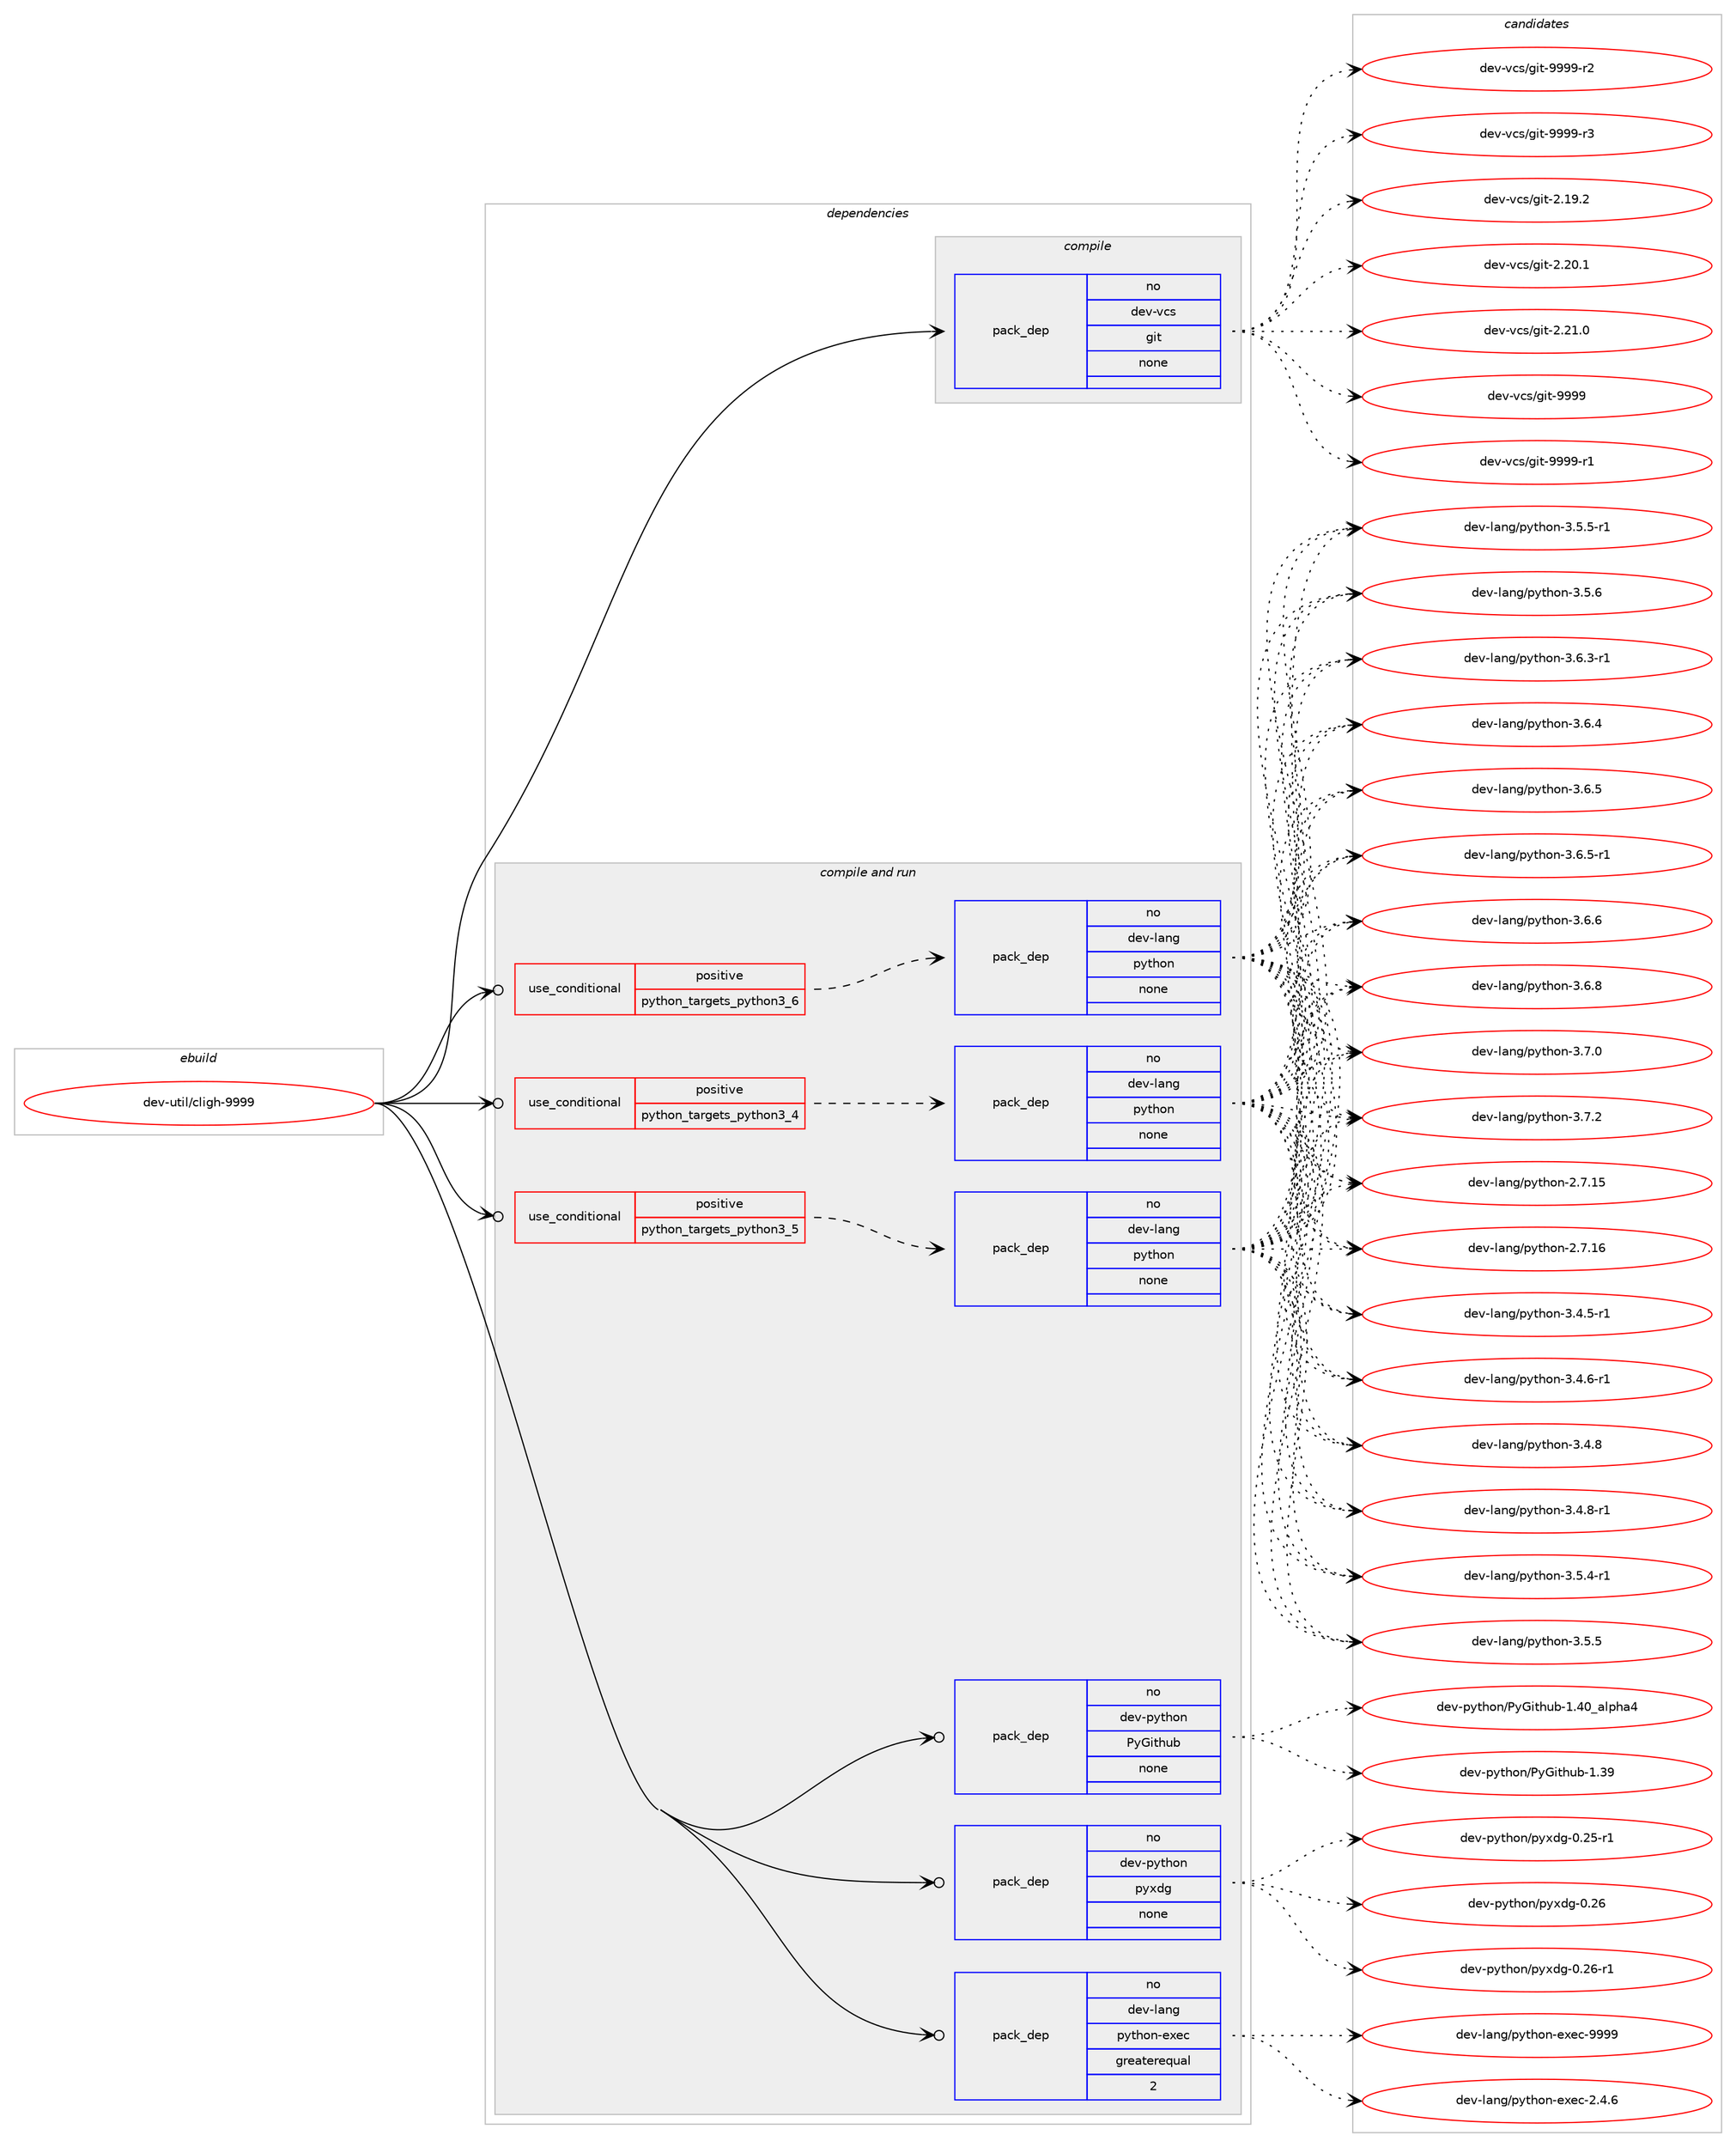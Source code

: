 digraph prolog {

# *************
# Graph options
# *************

newrank=true;
concentrate=true;
compound=true;
graph [rankdir=LR,fontname=Helvetica,fontsize=10,ranksep=1.5];#, ranksep=2.5, nodesep=0.2];
edge  [arrowhead=vee];
node  [fontname=Helvetica,fontsize=10];

# **********
# The ebuild
# **********

subgraph cluster_leftcol {
color=gray;
rank=same;
label=<<i>ebuild</i>>;
id [label="dev-util/cligh-9999", color=red, width=4, href="../dev-util/cligh-9999.svg"];
}

# ****************
# The dependencies
# ****************

subgraph cluster_midcol {
color=gray;
label=<<i>dependencies</i>>;
subgraph cluster_compile {
fillcolor="#eeeeee";
style=filled;
label=<<i>compile</i>>;
subgraph pack1095270 {
dependency1542359 [label=<<TABLE BORDER="0" CELLBORDER="1" CELLSPACING="0" CELLPADDING="4" WIDTH="220"><TR><TD ROWSPAN="6" CELLPADDING="30">pack_dep</TD></TR><TR><TD WIDTH="110">no</TD></TR><TR><TD>dev-vcs</TD></TR><TR><TD>git</TD></TR><TR><TD>none</TD></TR><TR><TD></TD></TR></TABLE>>, shape=none, color=blue];
}
id:e -> dependency1542359:w [weight=20,style="solid",arrowhead="vee"];
}
subgraph cluster_compileandrun {
fillcolor="#eeeeee";
style=filled;
label=<<i>compile and run</i>>;
subgraph cond423482 {
dependency1542360 [label=<<TABLE BORDER="0" CELLBORDER="1" CELLSPACING="0" CELLPADDING="4"><TR><TD ROWSPAN="3" CELLPADDING="10">use_conditional</TD></TR><TR><TD>positive</TD></TR><TR><TD>python_targets_python3_4</TD></TR></TABLE>>, shape=none, color=red];
subgraph pack1095271 {
dependency1542361 [label=<<TABLE BORDER="0" CELLBORDER="1" CELLSPACING="0" CELLPADDING="4" WIDTH="220"><TR><TD ROWSPAN="6" CELLPADDING="30">pack_dep</TD></TR><TR><TD WIDTH="110">no</TD></TR><TR><TD>dev-lang</TD></TR><TR><TD>python</TD></TR><TR><TD>none</TD></TR><TR><TD></TD></TR></TABLE>>, shape=none, color=blue];
}
dependency1542360:e -> dependency1542361:w [weight=20,style="dashed",arrowhead="vee"];
}
id:e -> dependency1542360:w [weight=20,style="solid",arrowhead="odotvee"];
subgraph cond423483 {
dependency1542362 [label=<<TABLE BORDER="0" CELLBORDER="1" CELLSPACING="0" CELLPADDING="4"><TR><TD ROWSPAN="3" CELLPADDING="10">use_conditional</TD></TR><TR><TD>positive</TD></TR><TR><TD>python_targets_python3_5</TD></TR></TABLE>>, shape=none, color=red];
subgraph pack1095272 {
dependency1542363 [label=<<TABLE BORDER="0" CELLBORDER="1" CELLSPACING="0" CELLPADDING="4" WIDTH="220"><TR><TD ROWSPAN="6" CELLPADDING="30">pack_dep</TD></TR><TR><TD WIDTH="110">no</TD></TR><TR><TD>dev-lang</TD></TR><TR><TD>python</TD></TR><TR><TD>none</TD></TR><TR><TD></TD></TR></TABLE>>, shape=none, color=blue];
}
dependency1542362:e -> dependency1542363:w [weight=20,style="dashed",arrowhead="vee"];
}
id:e -> dependency1542362:w [weight=20,style="solid",arrowhead="odotvee"];
subgraph cond423484 {
dependency1542364 [label=<<TABLE BORDER="0" CELLBORDER="1" CELLSPACING="0" CELLPADDING="4"><TR><TD ROWSPAN="3" CELLPADDING="10">use_conditional</TD></TR><TR><TD>positive</TD></TR><TR><TD>python_targets_python3_6</TD></TR></TABLE>>, shape=none, color=red];
subgraph pack1095273 {
dependency1542365 [label=<<TABLE BORDER="0" CELLBORDER="1" CELLSPACING="0" CELLPADDING="4" WIDTH="220"><TR><TD ROWSPAN="6" CELLPADDING="30">pack_dep</TD></TR><TR><TD WIDTH="110">no</TD></TR><TR><TD>dev-lang</TD></TR><TR><TD>python</TD></TR><TR><TD>none</TD></TR><TR><TD></TD></TR></TABLE>>, shape=none, color=blue];
}
dependency1542364:e -> dependency1542365:w [weight=20,style="dashed",arrowhead="vee"];
}
id:e -> dependency1542364:w [weight=20,style="solid",arrowhead="odotvee"];
subgraph pack1095274 {
dependency1542366 [label=<<TABLE BORDER="0" CELLBORDER="1" CELLSPACING="0" CELLPADDING="4" WIDTH="220"><TR><TD ROWSPAN="6" CELLPADDING="30">pack_dep</TD></TR><TR><TD WIDTH="110">no</TD></TR><TR><TD>dev-lang</TD></TR><TR><TD>python-exec</TD></TR><TR><TD>greaterequal</TD></TR><TR><TD>2</TD></TR></TABLE>>, shape=none, color=blue];
}
id:e -> dependency1542366:w [weight=20,style="solid",arrowhead="odotvee"];
subgraph pack1095275 {
dependency1542367 [label=<<TABLE BORDER="0" CELLBORDER="1" CELLSPACING="0" CELLPADDING="4" WIDTH="220"><TR><TD ROWSPAN="6" CELLPADDING="30">pack_dep</TD></TR><TR><TD WIDTH="110">no</TD></TR><TR><TD>dev-python</TD></TR><TR><TD>PyGithub</TD></TR><TR><TD>none</TD></TR><TR><TD></TD></TR></TABLE>>, shape=none, color=blue];
}
id:e -> dependency1542367:w [weight=20,style="solid",arrowhead="odotvee"];
subgraph pack1095276 {
dependency1542368 [label=<<TABLE BORDER="0" CELLBORDER="1" CELLSPACING="0" CELLPADDING="4" WIDTH="220"><TR><TD ROWSPAN="6" CELLPADDING="30">pack_dep</TD></TR><TR><TD WIDTH="110">no</TD></TR><TR><TD>dev-python</TD></TR><TR><TD>pyxdg</TD></TR><TR><TD>none</TD></TR><TR><TD></TD></TR></TABLE>>, shape=none, color=blue];
}
id:e -> dependency1542368:w [weight=20,style="solid",arrowhead="odotvee"];
}
subgraph cluster_run {
fillcolor="#eeeeee";
style=filled;
label=<<i>run</i>>;
}
}

# **************
# The candidates
# **************

subgraph cluster_choices {
rank=same;
color=gray;
label=<<i>candidates</i>>;

subgraph choice1095270 {
color=black;
nodesep=1;
choice10010111845118991154710310511645504649574650 [label="dev-vcs/git-2.19.2", color=red, width=4,href="../dev-vcs/git-2.19.2.svg"];
choice10010111845118991154710310511645504650484649 [label="dev-vcs/git-2.20.1", color=red, width=4,href="../dev-vcs/git-2.20.1.svg"];
choice10010111845118991154710310511645504650494648 [label="dev-vcs/git-2.21.0", color=red, width=4,href="../dev-vcs/git-2.21.0.svg"];
choice1001011184511899115471031051164557575757 [label="dev-vcs/git-9999", color=red, width=4,href="../dev-vcs/git-9999.svg"];
choice10010111845118991154710310511645575757574511449 [label="dev-vcs/git-9999-r1", color=red, width=4,href="../dev-vcs/git-9999-r1.svg"];
choice10010111845118991154710310511645575757574511450 [label="dev-vcs/git-9999-r2", color=red, width=4,href="../dev-vcs/git-9999-r2.svg"];
choice10010111845118991154710310511645575757574511451 [label="dev-vcs/git-9999-r3", color=red, width=4,href="../dev-vcs/git-9999-r3.svg"];
dependency1542359:e -> choice10010111845118991154710310511645504649574650:w [style=dotted,weight="100"];
dependency1542359:e -> choice10010111845118991154710310511645504650484649:w [style=dotted,weight="100"];
dependency1542359:e -> choice10010111845118991154710310511645504650494648:w [style=dotted,weight="100"];
dependency1542359:e -> choice1001011184511899115471031051164557575757:w [style=dotted,weight="100"];
dependency1542359:e -> choice10010111845118991154710310511645575757574511449:w [style=dotted,weight="100"];
dependency1542359:e -> choice10010111845118991154710310511645575757574511450:w [style=dotted,weight="100"];
dependency1542359:e -> choice10010111845118991154710310511645575757574511451:w [style=dotted,weight="100"];
}
subgraph choice1095271 {
color=black;
nodesep=1;
choice10010111845108971101034711212111610411111045504655464953 [label="dev-lang/python-2.7.15", color=red, width=4,href="../dev-lang/python-2.7.15.svg"];
choice10010111845108971101034711212111610411111045504655464954 [label="dev-lang/python-2.7.16", color=red, width=4,href="../dev-lang/python-2.7.16.svg"];
choice1001011184510897110103471121211161041111104551465246534511449 [label="dev-lang/python-3.4.5-r1", color=red, width=4,href="../dev-lang/python-3.4.5-r1.svg"];
choice1001011184510897110103471121211161041111104551465246544511449 [label="dev-lang/python-3.4.6-r1", color=red, width=4,href="../dev-lang/python-3.4.6-r1.svg"];
choice100101118451089711010347112121116104111110455146524656 [label="dev-lang/python-3.4.8", color=red, width=4,href="../dev-lang/python-3.4.8.svg"];
choice1001011184510897110103471121211161041111104551465246564511449 [label="dev-lang/python-3.4.8-r1", color=red, width=4,href="../dev-lang/python-3.4.8-r1.svg"];
choice1001011184510897110103471121211161041111104551465346524511449 [label="dev-lang/python-3.5.4-r1", color=red, width=4,href="../dev-lang/python-3.5.4-r1.svg"];
choice100101118451089711010347112121116104111110455146534653 [label="dev-lang/python-3.5.5", color=red, width=4,href="../dev-lang/python-3.5.5.svg"];
choice1001011184510897110103471121211161041111104551465346534511449 [label="dev-lang/python-3.5.5-r1", color=red, width=4,href="../dev-lang/python-3.5.5-r1.svg"];
choice100101118451089711010347112121116104111110455146534654 [label="dev-lang/python-3.5.6", color=red, width=4,href="../dev-lang/python-3.5.6.svg"];
choice1001011184510897110103471121211161041111104551465446514511449 [label="dev-lang/python-3.6.3-r1", color=red, width=4,href="../dev-lang/python-3.6.3-r1.svg"];
choice100101118451089711010347112121116104111110455146544652 [label="dev-lang/python-3.6.4", color=red, width=4,href="../dev-lang/python-3.6.4.svg"];
choice100101118451089711010347112121116104111110455146544653 [label="dev-lang/python-3.6.5", color=red, width=4,href="../dev-lang/python-3.6.5.svg"];
choice1001011184510897110103471121211161041111104551465446534511449 [label="dev-lang/python-3.6.5-r1", color=red, width=4,href="../dev-lang/python-3.6.5-r1.svg"];
choice100101118451089711010347112121116104111110455146544654 [label="dev-lang/python-3.6.6", color=red, width=4,href="../dev-lang/python-3.6.6.svg"];
choice100101118451089711010347112121116104111110455146544656 [label="dev-lang/python-3.6.8", color=red, width=4,href="../dev-lang/python-3.6.8.svg"];
choice100101118451089711010347112121116104111110455146554648 [label="dev-lang/python-3.7.0", color=red, width=4,href="../dev-lang/python-3.7.0.svg"];
choice100101118451089711010347112121116104111110455146554650 [label="dev-lang/python-3.7.2", color=red, width=4,href="../dev-lang/python-3.7.2.svg"];
dependency1542361:e -> choice10010111845108971101034711212111610411111045504655464953:w [style=dotted,weight="100"];
dependency1542361:e -> choice10010111845108971101034711212111610411111045504655464954:w [style=dotted,weight="100"];
dependency1542361:e -> choice1001011184510897110103471121211161041111104551465246534511449:w [style=dotted,weight="100"];
dependency1542361:e -> choice1001011184510897110103471121211161041111104551465246544511449:w [style=dotted,weight="100"];
dependency1542361:e -> choice100101118451089711010347112121116104111110455146524656:w [style=dotted,weight="100"];
dependency1542361:e -> choice1001011184510897110103471121211161041111104551465246564511449:w [style=dotted,weight="100"];
dependency1542361:e -> choice1001011184510897110103471121211161041111104551465346524511449:w [style=dotted,weight="100"];
dependency1542361:e -> choice100101118451089711010347112121116104111110455146534653:w [style=dotted,weight="100"];
dependency1542361:e -> choice1001011184510897110103471121211161041111104551465346534511449:w [style=dotted,weight="100"];
dependency1542361:e -> choice100101118451089711010347112121116104111110455146534654:w [style=dotted,weight="100"];
dependency1542361:e -> choice1001011184510897110103471121211161041111104551465446514511449:w [style=dotted,weight="100"];
dependency1542361:e -> choice100101118451089711010347112121116104111110455146544652:w [style=dotted,weight="100"];
dependency1542361:e -> choice100101118451089711010347112121116104111110455146544653:w [style=dotted,weight="100"];
dependency1542361:e -> choice1001011184510897110103471121211161041111104551465446534511449:w [style=dotted,weight="100"];
dependency1542361:e -> choice100101118451089711010347112121116104111110455146544654:w [style=dotted,weight="100"];
dependency1542361:e -> choice100101118451089711010347112121116104111110455146544656:w [style=dotted,weight="100"];
dependency1542361:e -> choice100101118451089711010347112121116104111110455146554648:w [style=dotted,weight="100"];
dependency1542361:e -> choice100101118451089711010347112121116104111110455146554650:w [style=dotted,weight="100"];
}
subgraph choice1095272 {
color=black;
nodesep=1;
choice10010111845108971101034711212111610411111045504655464953 [label="dev-lang/python-2.7.15", color=red, width=4,href="../dev-lang/python-2.7.15.svg"];
choice10010111845108971101034711212111610411111045504655464954 [label="dev-lang/python-2.7.16", color=red, width=4,href="../dev-lang/python-2.7.16.svg"];
choice1001011184510897110103471121211161041111104551465246534511449 [label="dev-lang/python-3.4.5-r1", color=red, width=4,href="../dev-lang/python-3.4.5-r1.svg"];
choice1001011184510897110103471121211161041111104551465246544511449 [label="dev-lang/python-3.4.6-r1", color=red, width=4,href="../dev-lang/python-3.4.6-r1.svg"];
choice100101118451089711010347112121116104111110455146524656 [label="dev-lang/python-3.4.8", color=red, width=4,href="../dev-lang/python-3.4.8.svg"];
choice1001011184510897110103471121211161041111104551465246564511449 [label="dev-lang/python-3.4.8-r1", color=red, width=4,href="../dev-lang/python-3.4.8-r1.svg"];
choice1001011184510897110103471121211161041111104551465346524511449 [label="dev-lang/python-3.5.4-r1", color=red, width=4,href="../dev-lang/python-3.5.4-r1.svg"];
choice100101118451089711010347112121116104111110455146534653 [label="dev-lang/python-3.5.5", color=red, width=4,href="../dev-lang/python-3.5.5.svg"];
choice1001011184510897110103471121211161041111104551465346534511449 [label="dev-lang/python-3.5.5-r1", color=red, width=4,href="../dev-lang/python-3.5.5-r1.svg"];
choice100101118451089711010347112121116104111110455146534654 [label="dev-lang/python-3.5.6", color=red, width=4,href="../dev-lang/python-3.5.6.svg"];
choice1001011184510897110103471121211161041111104551465446514511449 [label="dev-lang/python-3.6.3-r1", color=red, width=4,href="../dev-lang/python-3.6.3-r1.svg"];
choice100101118451089711010347112121116104111110455146544652 [label="dev-lang/python-3.6.4", color=red, width=4,href="../dev-lang/python-3.6.4.svg"];
choice100101118451089711010347112121116104111110455146544653 [label="dev-lang/python-3.6.5", color=red, width=4,href="../dev-lang/python-3.6.5.svg"];
choice1001011184510897110103471121211161041111104551465446534511449 [label="dev-lang/python-3.6.5-r1", color=red, width=4,href="../dev-lang/python-3.6.5-r1.svg"];
choice100101118451089711010347112121116104111110455146544654 [label="dev-lang/python-3.6.6", color=red, width=4,href="../dev-lang/python-3.6.6.svg"];
choice100101118451089711010347112121116104111110455146544656 [label="dev-lang/python-3.6.8", color=red, width=4,href="../dev-lang/python-3.6.8.svg"];
choice100101118451089711010347112121116104111110455146554648 [label="dev-lang/python-3.7.0", color=red, width=4,href="../dev-lang/python-3.7.0.svg"];
choice100101118451089711010347112121116104111110455146554650 [label="dev-lang/python-3.7.2", color=red, width=4,href="../dev-lang/python-3.7.2.svg"];
dependency1542363:e -> choice10010111845108971101034711212111610411111045504655464953:w [style=dotted,weight="100"];
dependency1542363:e -> choice10010111845108971101034711212111610411111045504655464954:w [style=dotted,weight="100"];
dependency1542363:e -> choice1001011184510897110103471121211161041111104551465246534511449:w [style=dotted,weight="100"];
dependency1542363:e -> choice1001011184510897110103471121211161041111104551465246544511449:w [style=dotted,weight="100"];
dependency1542363:e -> choice100101118451089711010347112121116104111110455146524656:w [style=dotted,weight="100"];
dependency1542363:e -> choice1001011184510897110103471121211161041111104551465246564511449:w [style=dotted,weight="100"];
dependency1542363:e -> choice1001011184510897110103471121211161041111104551465346524511449:w [style=dotted,weight="100"];
dependency1542363:e -> choice100101118451089711010347112121116104111110455146534653:w [style=dotted,weight="100"];
dependency1542363:e -> choice1001011184510897110103471121211161041111104551465346534511449:w [style=dotted,weight="100"];
dependency1542363:e -> choice100101118451089711010347112121116104111110455146534654:w [style=dotted,weight="100"];
dependency1542363:e -> choice1001011184510897110103471121211161041111104551465446514511449:w [style=dotted,weight="100"];
dependency1542363:e -> choice100101118451089711010347112121116104111110455146544652:w [style=dotted,weight="100"];
dependency1542363:e -> choice100101118451089711010347112121116104111110455146544653:w [style=dotted,weight="100"];
dependency1542363:e -> choice1001011184510897110103471121211161041111104551465446534511449:w [style=dotted,weight="100"];
dependency1542363:e -> choice100101118451089711010347112121116104111110455146544654:w [style=dotted,weight="100"];
dependency1542363:e -> choice100101118451089711010347112121116104111110455146544656:w [style=dotted,weight="100"];
dependency1542363:e -> choice100101118451089711010347112121116104111110455146554648:w [style=dotted,weight="100"];
dependency1542363:e -> choice100101118451089711010347112121116104111110455146554650:w [style=dotted,weight="100"];
}
subgraph choice1095273 {
color=black;
nodesep=1;
choice10010111845108971101034711212111610411111045504655464953 [label="dev-lang/python-2.7.15", color=red, width=4,href="../dev-lang/python-2.7.15.svg"];
choice10010111845108971101034711212111610411111045504655464954 [label="dev-lang/python-2.7.16", color=red, width=4,href="../dev-lang/python-2.7.16.svg"];
choice1001011184510897110103471121211161041111104551465246534511449 [label="dev-lang/python-3.4.5-r1", color=red, width=4,href="../dev-lang/python-3.4.5-r1.svg"];
choice1001011184510897110103471121211161041111104551465246544511449 [label="dev-lang/python-3.4.6-r1", color=red, width=4,href="../dev-lang/python-3.4.6-r1.svg"];
choice100101118451089711010347112121116104111110455146524656 [label="dev-lang/python-3.4.8", color=red, width=4,href="../dev-lang/python-3.4.8.svg"];
choice1001011184510897110103471121211161041111104551465246564511449 [label="dev-lang/python-3.4.8-r1", color=red, width=4,href="../dev-lang/python-3.4.8-r1.svg"];
choice1001011184510897110103471121211161041111104551465346524511449 [label="dev-lang/python-3.5.4-r1", color=red, width=4,href="../dev-lang/python-3.5.4-r1.svg"];
choice100101118451089711010347112121116104111110455146534653 [label="dev-lang/python-3.5.5", color=red, width=4,href="../dev-lang/python-3.5.5.svg"];
choice1001011184510897110103471121211161041111104551465346534511449 [label="dev-lang/python-3.5.5-r1", color=red, width=4,href="../dev-lang/python-3.5.5-r1.svg"];
choice100101118451089711010347112121116104111110455146534654 [label="dev-lang/python-3.5.6", color=red, width=4,href="../dev-lang/python-3.5.6.svg"];
choice1001011184510897110103471121211161041111104551465446514511449 [label="dev-lang/python-3.6.3-r1", color=red, width=4,href="../dev-lang/python-3.6.3-r1.svg"];
choice100101118451089711010347112121116104111110455146544652 [label="dev-lang/python-3.6.4", color=red, width=4,href="../dev-lang/python-3.6.4.svg"];
choice100101118451089711010347112121116104111110455146544653 [label="dev-lang/python-3.6.5", color=red, width=4,href="../dev-lang/python-3.6.5.svg"];
choice1001011184510897110103471121211161041111104551465446534511449 [label="dev-lang/python-3.6.5-r1", color=red, width=4,href="../dev-lang/python-3.6.5-r1.svg"];
choice100101118451089711010347112121116104111110455146544654 [label="dev-lang/python-3.6.6", color=red, width=4,href="../dev-lang/python-3.6.6.svg"];
choice100101118451089711010347112121116104111110455146544656 [label="dev-lang/python-3.6.8", color=red, width=4,href="../dev-lang/python-3.6.8.svg"];
choice100101118451089711010347112121116104111110455146554648 [label="dev-lang/python-3.7.0", color=red, width=4,href="../dev-lang/python-3.7.0.svg"];
choice100101118451089711010347112121116104111110455146554650 [label="dev-lang/python-3.7.2", color=red, width=4,href="../dev-lang/python-3.7.2.svg"];
dependency1542365:e -> choice10010111845108971101034711212111610411111045504655464953:w [style=dotted,weight="100"];
dependency1542365:e -> choice10010111845108971101034711212111610411111045504655464954:w [style=dotted,weight="100"];
dependency1542365:e -> choice1001011184510897110103471121211161041111104551465246534511449:w [style=dotted,weight="100"];
dependency1542365:e -> choice1001011184510897110103471121211161041111104551465246544511449:w [style=dotted,weight="100"];
dependency1542365:e -> choice100101118451089711010347112121116104111110455146524656:w [style=dotted,weight="100"];
dependency1542365:e -> choice1001011184510897110103471121211161041111104551465246564511449:w [style=dotted,weight="100"];
dependency1542365:e -> choice1001011184510897110103471121211161041111104551465346524511449:w [style=dotted,weight="100"];
dependency1542365:e -> choice100101118451089711010347112121116104111110455146534653:w [style=dotted,weight="100"];
dependency1542365:e -> choice1001011184510897110103471121211161041111104551465346534511449:w [style=dotted,weight="100"];
dependency1542365:e -> choice100101118451089711010347112121116104111110455146534654:w [style=dotted,weight="100"];
dependency1542365:e -> choice1001011184510897110103471121211161041111104551465446514511449:w [style=dotted,weight="100"];
dependency1542365:e -> choice100101118451089711010347112121116104111110455146544652:w [style=dotted,weight="100"];
dependency1542365:e -> choice100101118451089711010347112121116104111110455146544653:w [style=dotted,weight="100"];
dependency1542365:e -> choice1001011184510897110103471121211161041111104551465446534511449:w [style=dotted,weight="100"];
dependency1542365:e -> choice100101118451089711010347112121116104111110455146544654:w [style=dotted,weight="100"];
dependency1542365:e -> choice100101118451089711010347112121116104111110455146544656:w [style=dotted,weight="100"];
dependency1542365:e -> choice100101118451089711010347112121116104111110455146554648:w [style=dotted,weight="100"];
dependency1542365:e -> choice100101118451089711010347112121116104111110455146554650:w [style=dotted,weight="100"];
}
subgraph choice1095274 {
color=black;
nodesep=1;
choice1001011184510897110103471121211161041111104510112010199455046524654 [label="dev-lang/python-exec-2.4.6", color=red, width=4,href="../dev-lang/python-exec-2.4.6.svg"];
choice10010111845108971101034711212111610411111045101120101994557575757 [label="dev-lang/python-exec-9999", color=red, width=4,href="../dev-lang/python-exec-9999.svg"];
dependency1542366:e -> choice1001011184510897110103471121211161041111104510112010199455046524654:w [style=dotted,weight="100"];
dependency1542366:e -> choice10010111845108971101034711212111610411111045101120101994557575757:w [style=dotted,weight="100"];
}
subgraph choice1095275 {
color=black;
nodesep=1;
choice10010111845112121116104111110478012171105116104117984549465157 [label="dev-python/PyGithub-1.39", color=red, width=4,href="../dev-python/PyGithub-1.39.svg"];
choice1001011184511212111610411111047801217110511610411798454946524895971081121049752 [label="dev-python/PyGithub-1.40_alpha4", color=red, width=4,href="../dev-python/PyGithub-1.40_alpha4.svg"];
dependency1542367:e -> choice10010111845112121116104111110478012171105116104117984549465157:w [style=dotted,weight="100"];
dependency1542367:e -> choice1001011184511212111610411111047801217110511610411798454946524895971081121049752:w [style=dotted,weight="100"];
}
subgraph choice1095276 {
color=black;
nodesep=1;
choice100101118451121211161041111104711212112010010345484650534511449 [label="dev-python/pyxdg-0.25-r1", color=red, width=4,href="../dev-python/pyxdg-0.25-r1.svg"];
choice10010111845112121116104111110471121211201001034548465054 [label="dev-python/pyxdg-0.26", color=red, width=4,href="../dev-python/pyxdg-0.26.svg"];
choice100101118451121211161041111104711212112010010345484650544511449 [label="dev-python/pyxdg-0.26-r1", color=red, width=4,href="../dev-python/pyxdg-0.26-r1.svg"];
dependency1542368:e -> choice100101118451121211161041111104711212112010010345484650534511449:w [style=dotted,weight="100"];
dependency1542368:e -> choice10010111845112121116104111110471121211201001034548465054:w [style=dotted,weight="100"];
dependency1542368:e -> choice100101118451121211161041111104711212112010010345484650544511449:w [style=dotted,weight="100"];
}
}

}
